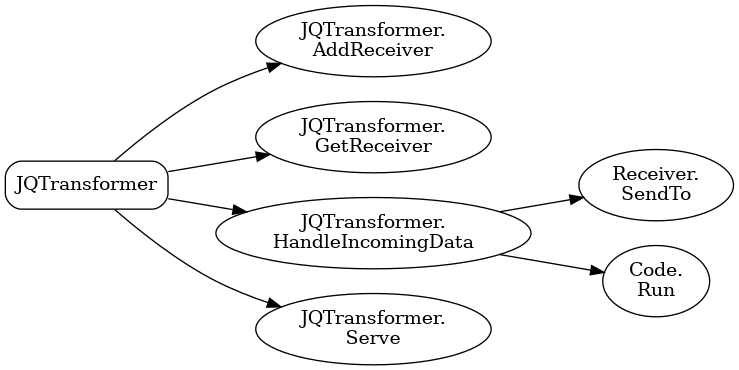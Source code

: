 @startuml
digraph G {
    rankdir=LR
    node [style=rounded];
    JQTransformer [style=rounded, shape=box];
    JQTransformer -> "JQTransformer.\nAddReceiver";
    JQTransformer -> "JQTransformer.\nGetReceiver";
    JQTransformer -> "JQTransformer.\nHandleIncomingData";
    JQTransformer -> "JQTransformer.\nServe";
    "JQTransformer.\nHandleIncomingData" -> "Receiver.\nSendTo";
    "JQTransformer.\nHandleIncomingData" -> "Code.\nRun";
}
@enduml